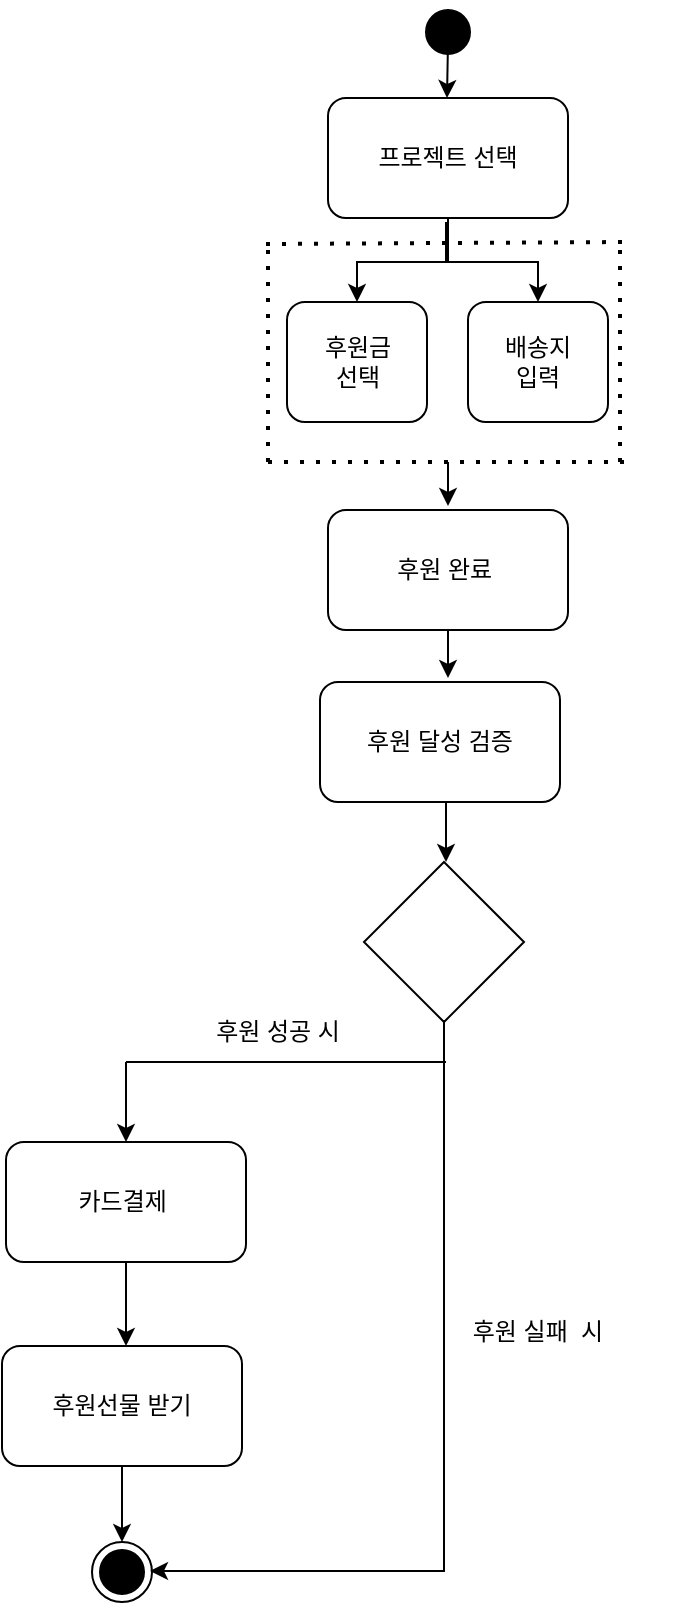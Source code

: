 <mxfile version="20.3.0" type="github">
  <diagram id="w21dSyYZy0RFculvbaCC" name="페이지-1">
    <mxGraphModel dx="1680" dy="697" grid="1" gridSize="10" guides="1" tooltips="1" connect="1" arrows="1" fold="1" page="1" pageScale="1" pageWidth="827" pageHeight="1169" math="0" shadow="0">
      <root>
        <mxCell id="0" />
        <mxCell id="1" parent="0" />
        <mxCell id="iZIgmg89OUHfvJzVLOZo-2" style="edgeStyle=orthogonalEdgeStyle;rounded=0;orthogonalLoop=1;jettySize=auto;html=1;exitX=0.5;exitY=1;exitDx=0;exitDy=0;strokeColor=#000000;" edge="1" parent="1">
          <mxGeometry relative="1" as="geometry">
            <mxPoint x="361" y="118" as="sourcePoint" />
            <mxPoint x="361" y="118" as="targetPoint" />
          </mxGeometry>
        </mxCell>
        <mxCell id="iZIgmg89OUHfvJzVLOZo-3" style="edgeStyle=orthogonalEdgeStyle;rounded=0;orthogonalLoop=1;jettySize=auto;html=1;exitX=0.5;exitY=0;exitDx=0;exitDy=0;" edge="1" parent="1" source="iZIgmg89OUHfvJzVLOZo-4">
          <mxGeometry relative="1" as="geometry">
            <mxPoint x="360.765" y="78" as="targetPoint" />
          </mxGeometry>
        </mxCell>
        <mxCell id="iZIgmg89OUHfvJzVLOZo-4" value="프로젝트 선택" style="rounded=1;whiteSpace=wrap;html=1;strokeColor=#000000;" vertex="1" parent="1">
          <mxGeometry x="301" y="78" width="120" height="60" as="geometry" />
        </mxCell>
        <mxCell id="iZIgmg89OUHfvJzVLOZo-18" value="" style="endArrow=none;dashed=1;html=1;dashPattern=1 3;strokeWidth=2;rounded=0;strokeColor=#000000;" edge="1" parent="1">
          <mxGeometry width="50" height="50" relative="1" as="geometry">
            <mxPoint x="271" y="260" as="sourcePoint" />
            <mxPoint x="271" y="150" as="targetPoint" />
          </mxGeometry>
        </mxCell>
        <mxCell id="iZIgmg89OUHfvJzVLOZo-19" value="" style="endArrow=none;dashed=1;html=1;dashPattern=1 3;strokeWidth=2;rounded=0;strokeColor=#000000;" edge="1" parent="1">
          <mxGeometry width="50" height="50" relative="1" as="geometry">
            <mxPoint x="271" y="260" as="sourcePoint" />
            <mxPoint x="451" y="260" as="targetPoint" />
          </mxGeometry>
        </mxCell>
        <mxCell id="iZIgmg89OUHfvJzVLOZo-21" value="" style="endArrow=classic;html=1;rounded=0;strokeColor=#000000;exitX=0.5;exitY=1;exitDx=0;exitDy=0;" edge="1" parent="1" source="iZIgmg89OUHfvJzVLOZo-70">
          <mxGeometry width="50" height="50" relative="1" as="geometry">
            <mxPoint x="359.41" y="353" as="sourcePoint" />
            <mxPoint x="361" y="368" as="targetPoint" />
          </mxGeometry>
        </mxCell>
        <mxCell id="iZIgmg89OUHfvJzVLOZo-22" value="카드결제&amp;nbsp;" style="rounded=1;whiteSpace=wrap;html=1;strokeColor=#000000;" vertex="1" parent="1">
          <mxGeometry x="140" y="600" width="120" height="60" as="geometry" />
        </mxCell>
        <mxCell id="iZIgmg89OUHfvJzVLOZo-23" value="" style="endArrow=none;html=1;rounded=0;strokeColor=#000000;" edge="1" parent="1">
          <mxGeometry width="50" height="50" relative="1" as="geometry">
            <mxPoint x="200" y="560" as="sourcePoint" />
            <mxPoint x="360" y="560" as="targetPoint" />
          </mxGeometry>
        </mxCell>
        <mxCell id="iZIgmg89OUHfvJzVLOZo-24" value="후원 성공 시" style="text;html=1;strokeColor=none;fillColor=none;align=center;verticalAlign=middle;whiteSpace=wrap;rounded=0;" vertex="1" parent="1">
          <mxGeometry x="206" y="530" width="140" height="30" as="geometry" />
        </mxCell>
        <mxCell id="iZIgmg89OUHfvJzVLOZo-25" value="후원 실패&amp;nbsp; 시" style="text;html=1;strokeColor=none;fillColor=none;align=center;verticalAlign=middle;whiteSpace=wrap;rounded=0;" vertex="1" parent="1">
          <mxGeometry x="328" y="680" width="156" height="30" as="geometry" />
        </mxCell>
        <mxCell id="iZIgmg89OUHfvJzVLOZo-26" value="" style="rhombus;whiteSpace=wrap;html=1;strokeColor=#000000;" vertex="1" parent="1">
          <mxGeometry x="319" y="460" width="80" height="80" as="geometry" />
        </mxCell>
        <mxCell id="iZIgmg89OUHfvJzVLOZo-27" value="" style="endArrow=none;html=1;rounded=0;strokeColor=#000000;entryX=0.5;entryY=1;entryDx=0;entryDy=0;" edge="1" parent="1" target="iZIgmg89OUHfvJzVLOZo-26">
          <mxGeometry width="50" height="50" relative="1" as="geometry">
            <mxPoint x="359" y="560" as="sourcePoint" />
            <mxPoint x="500" y="710" as="targetPoint" />
          </mxGeometry>
        </mxCell>
        <mxCell id="iZIgmg89OUHfvJzVLOZo-33" value="" style="endArrow=classic;html=1;rounded=0;strokeColor=#000000;exitX=0.5;exitY=1;exitDx=0;exitDy=0;" edge="1" parent="1" source="iZIgmg89OUHfvJzVLOZo-22">
          <mxGeometry width="50" height="50" relative="1" as="geometry">
            <mxPoint x="230.59" y="697" as="sourcePoint" />
            <mxPoint x="200" y="702" as="targetPoint" />
          </mxGeometry>
        </mxCell>
        <mxCell id="iZIgmg89OUHfvJzVLOZo-45" value="" style="ellipse;html=1;shape=endState;fillColor=#000000;strokeColor=#000000;" vertex="1" parent="1">
          <mxGeometry x="183" y="800" width="30" height="30" as="geometry" />
        </mxCell>
        <mxCell id="iZIgmg89OUHfvJzVLOZo-53" value="" style="endArrow=classic;html=1;rounded=0;strokeColor=#000000;" edge="1" parent="1">
          <mxGeometry width="50" height="50" relative="1" as="geometry">
            <mxPoint x="200" y="560" as="sourcePoint" />
            <mxPoint x="200" y="600" as="targetPoint" />
          </mxGeometry>
        </mxCell>
        <mxCell id="iZIgmg89OUHfvJzVLOZo-68" value="" style="endArrow=classic;html=1;rounded=0;strokeColor=#000000;exitX=0.5;exitY=1;exitDx=0;exitDy=0;" edge="1" parent="1">
          <mxGeometry width="50" height="50" relative="1" as="geometry">
            <mxPoint x="361" y="260" as="sourcePoint" />
            <mxPoint x="361" y="282" as="targetPoint" />
          </mxGeometry>
        </mxCell>
        <mxCell id="iZIgmg89OUHfvJzVLOZo-70" value="후원 완료&amp;nbsp;" style="rounded=1;whiteSpace=wrap;html=1;strokeColor=#000000;" vertex="1" parent="1">
          <mxGeometry x="301" y="284" width="120" height="60" as="geometry" />
        </mxCell>
        <mxCell id="iZIgmg89OUHfvJzVLOZo-73" value="배송지&lt;br&gt;입력" style="rounded=1;whiteSpace=wrap;html=1;strokeColor=#000000;" vertex="1" parent="1">
          <mxGeometry x="371" y="180" width="70" height="60" as="geometry" />
        </mxCell>
        <mxCell id="iZIgmg89OUHfvJzVLOZo-74" value="후원금&lt;br&gt;선택" style="rounded=1;whiteSpace=wrap;html=1;strokeColor=#000000;" vertex="1" parent="1">
          <mxGeometry x="280.5" y="180" width="70" height="60" as="geometry" />
        </mxCell>
        <mxCell id="iZIgmg89OUHfvJzVLOZo-76" value="" style="endArrow=none;dashed=1;html=1;dashPattern=1 3;strokeWidth=2;rounded=0;strokeColor=#000000;" edge="1" parent="1">
          <mxGeometry width="50" height="50" relative="1" as="geometry">
            <mxPoint x="447" y="260" as="sourcePoint" />
            <mxPoint x="447" y="150" as="targetPoint" />
          </mxGeometry>
        </mxCell>
        <mxCell id="iZIgmg89OUHfvJzVLOZo-77" value="" style="endArrow=none;dashed=1;html=1;dashPattern=1 3;strokeWidth=2;rounded=0;strokeColor=#000000;" edge="1" parent="1">
          <mxGeometry width="50" height="50" relative="1" as="geometry">
            <mxPoint x="270" y="151" as="sourcePoint" />
            <mxPoint x="451" y="150" as="targetPoint" />
          </mxGeometry>
        </mxCell>
        <mxCell id="iZIgmg89OUHfvJzVLOZo-84" value="" style="edgeStyle=elbowEdgeStyle;elbow=vertical;endArrow=classic;html=1;rounded=0;entryX=0.5;entryY=0;entryDx=0;entryDy=0;" edge="1" parent="1" target="iZIgmg89OUHfvJzVLOZo-74">
          <mxGeometry width="50" height="50" relative="1" as="geometry">
            <mxPoint x="361" y="138" as="sourcePoint" />
            <mxPoint x="241" y="200" as="targetPoint" />
            <Array as="points">
              <mxPoint x="301" y="160" />
            </Array>
          </mxGeometry>
        </mxCell>
        <mxCell id="iZIgmg89OUHfvJzVLOZo-85" value="" style="edgeStyle=elbowEdgeStyle;elbow=vertical;endArrow=classic;html=1;rounded=0;entryX=0.5;entryY=0;entryDx=0;entryDy=0;" edge="1" parent="1" target="iZIgmg89OUHfvJzVLOZo-73">
          <mxGeometry width="50" height="50" relative="1" as="geometry">
            <mxPoint x="360" y="140" as="sourcePoint" />
            <mxPoint x="481" y="200" as="targetPoint" />
            <Array as="points">
              <mxPoint x="421" y="160" />
            </Array>
          </mxGeometry>
        </mxCell>
        <mxCell id="iZIgmg89OUHfvJzVLOZo-88" value="후원선물 받기" style="rounded=1;whiteSpace=wrap;html=1;strokeColor=#000000;" vertex="1" parent="1">
          <mxGeometry x="138" y="702" width="120" height="60" as="geometry" />
        </mxCell>
        <mxCell id="iZIgmg89OUHfvJzVLOZo-90" value="" style="endArrow=classic;html=1;rounded=0;strokeColor=#000000;exitX=0.5;exitY=1;exitDx=0;exitDy=0;" edge="1" parent="1" source="iZIgmg89OUHfvJzVLOZo-88">
          <mxGeometry width="50" height="50" relative="1" as="geometry">
            <mxPoint x="358.5" y="778" as="sourcePoint" />
            <mxPoint x="198" y="800" as="targetPoint" />
          </mxGeometry>
        </mxCell>
        <mxCell id="iZIgmg89OUHfvJzVLOZo-91" value="후원 달성 검증" style="rounded=1;whiteSpace=wrap;html=1;strokeColor=#000000;" vertex="1" parent="1">
          <mxGeometry x="297" y="370" width="120" height="60" as="geometry" />
        </mxCell>
        <mxCell id="iZIgmg89OUHfvJzVLOZo-93" value="" style="endArrow=classic;html=1;rounded=0;strokeColor=#000000;exitX=0.5;exitY=1;exitDx=0;exitDy=0;" edge="1" parent="1">
          <mxGeometry width="50" height="50" relative="1" as="geometry">
            <mxPoint x="360" y="430" as="sourcePoint" />
            <mxPoint x="360" y="460" as="targetPoint" />
          </mxGeometry>
        </mxCell>
        <mxCell id="iZIgmg89OUHfvJzVLOZo-106" value="" style="edgeStyle=segmentEdgeStyle;endArrow=classic;html=1;rounded=0;" edge="1" parent="1">
          <mxGeometry width="50" height="50" relative="1" as="geometry">
            <mxPoint x="359" y="560" as="sourcePoint" />
            <mxPoint x="212" y="814.5" as="targetPoint" />
            <Array as="points">
              <mxPoint x="359" y="560" />
              <mxPoint x="359" y="815" />
            </Array>
          </mxGeometry>
        </mxCell>
        <mxCell id="iZIgmg89OUHfvJzVLOZo-62" value="" style="ellipse;html=1;shape=startState;fillColor=#000000;strokeColor=#000000;" vertex="1" parent="1">
          <mxGeometry x="346" y="30" width="30" height="30" as="geometry" />
        </mxCell>
        <mxCell id="iZIgmg89OUHfvJzVLOZo-108" value="" style="endArrow=classic;html=1;rounded=0;strokeColor=#000000;" edge="1" parent="1">
          <mxGeometry width="50" height="50" relative="1" as="geometry">
            <mxPoint x="361" y="50" as="sourcePoint" />
            <mxPoint x="360.5" y="78" as="targetPoint" />
          </mxGeometry>
        </mxCell>
      </root>
    </mxGraphModel>
  </diagram>
</mxfile>
